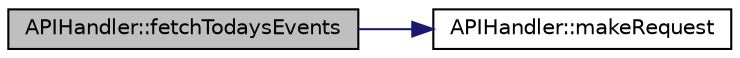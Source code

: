 digraph "APIHandler::fetchTodaysEvents"
{
 // LATEX_PDF_SIZE
  edge [fontname="Helvetica",fontsize="10",labelfontname="Helvetica",labelfontsize="10"];
  node [fontname="Helvetica",fontsize="10",shape=record];
  rankdir="LR";
  Node1 [label="APIHandler::fetchTodaysEvents",height=0.2,width=0.4,color="black", fillcolor="grey75", style="filled", fontcolor="black",tooltip="Fetches today's events from the API."];
  Node1 -> Node2 [color="midnightblue",fontsize="10",style="solid",fontname="Helvetica"];
  Node2 [label="APIHandler::makeRequest",height=0.2,width=0.4,color="black", fillcolor="white", style="filled",URL="$classAPIHandler.html#a4bfdc7673d871bce4390ced1fe56dcaa",tooltip="Makes a request to the provided URL and returns the fetched data."];
}
